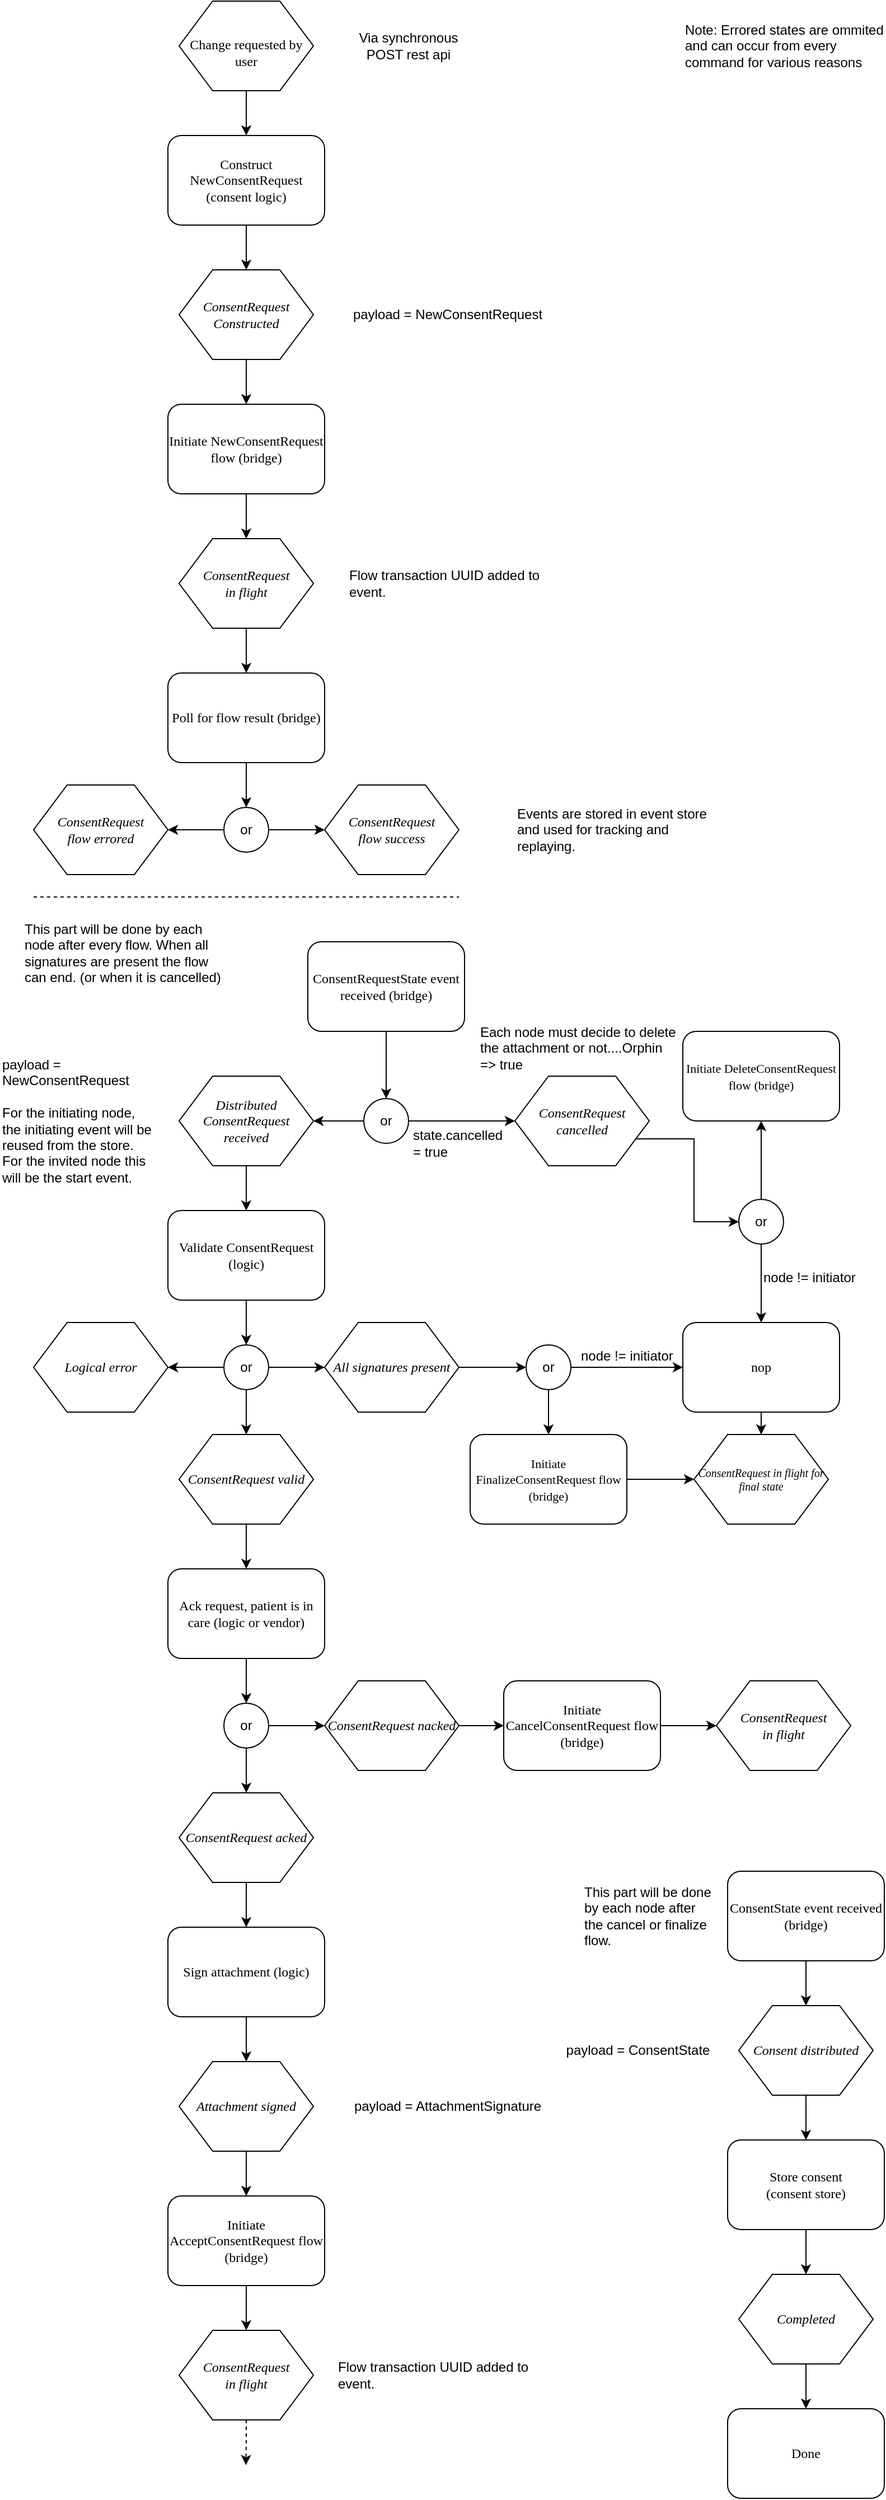 <mxfile version="11.0.7" type="device"><diagram name="Page-1" id="8ce9d11a-91a2-4d17-14d8-a56ed91bf033"><mxGraphModel dx="922" dy="693" grid="1" gridSize="10" guides="1" tooltips="1" connect="1" arrows="1" fold="1" page="1" pageScale="1" pageWidth="827" pageHeight="2500" background="#ffffff" math="0" shadow="0"><root><mxCell id="0"/><mxCell id="1" parent="0"/><mxCell id="Rvei1C0HtWtaNaBflDps-3" style="edgeStyle=orthogonalEdgeStyle;rounded=0;orthogonalLoop=1;jettySize=auto;html=1;exitX=0.5;exitY=1;exitDx=0;exitDy=0;" parent="1" source="17ea667e15c223fc-1" target="17ea667e15c223fc-2" edge="1"><mxGeometry relative="1" as="geometry"/></mxCell><mxCell id="17ea667e15c223fc-1" value="Change requested by user" style="shape=hexagon;perimeter=hexagonPerimeter;whiteSpace=wrap;html=1;rounded=0;shadow=0;labelBackgroundColor=none;strokeColor=#000000;strokeWidth=1;fillColor=#ffffff;fontFamily=Verdana;fontSize=12;fontColor=#000000;align=center;spacingTop=12;" parent="1" vertex="1"><mxGeometry x="170" y="40" width="120" height="80" as="geometry"/></mxCell><mxCell id="Rvei1C0HtWtaNaBflDps-4" style="edgeStyle=orthogonalEdgeStyle;rounded=0;orthogonalLoop=1;jettySize=auto;html=1;exitX=0.5;exitY=1;exitDx=0;exitDy=0;" parent="1" source="17ea667e15c223fc-2" target="17ea667e15c223fc-4" edge="1"><mxGeometry relative="1" as="geometry"/></mxCell><mxCell id="17ea667e15c223fc-2" value="Construct NewConsentRequest (consent logic)" style="rounded=1;whiteSpace=wrap;html=1;shadow=0;labelBackgroundColor=none;strokeColor=#000000;strokeWidth=1;fillColor=#ffffff;fontFamily=Verdana;fontSize=12;fontColor=#000000;align=center;" parent="1" vertex="1"><mxGeometry x="160" y="160" width="140" height="80" as="geometry"/></mxCell><mxCell id="Rvei1C0HtWtaNaBflDps-10" style="edgeStyle=orthogonalEdgeStyle;rounded=0;orthogonalLoop=1;jettySize=auto;html=1;exitX=0.5;exitY=1;exitDx=0;exitDy=0;" parent="1" source="17ea667e15c223fc-4" target="Rvei1C0HtWtaNaBflDps-9" edge="1"><mxGeometry relative="1" as="geometry"/></mxCell><mxCell id="17ea667e15c223fc-4" value="&lt;i&gt;ConsentRequest&lt;br&gt;Constructed&lt;/i&gt;" style="shape=hexagon;perimeter=hexagonPerimeter;whiteSpace=wrap;html=1;rounded=0;shadow=0;labelBackgroundColor=none;strokeColor=#000000;strokeWidth=1;fillColor=#ffffff;fontFamily=Verdana;fontSize=12;fontColor=#000000;align=center;" parent="1" vertex="1"><mxGeometry x="170" y="280" width="120" height="80" as="geometry"/></mxCell><mxCell id="Rvei1C0HtWtaNaBflDps-2" value="Via synchronous POST rest api" style="text;html=1;strokeColor=none;fillColor=none;align=center;verticalAlign=middle;whiteSpace=wrap;rounded=0;" parent="1" vertex="1"><mxGeometry x="320" y="40" width="110" height="80" as="geometry"/></mxCell><mxCell id="Rvei1C0HtWtaNaBflDps-8" value="payload = NewConsentRequest" style="text;html=1;strokeColor=none;fillColor=none;align=center;verticalAlign=middle;whiteSpace=wrap;rounded=0;" parent="1" vertex="1"><mxGeometry x="320" y="280" width="180" height="80" as="geometry"/></mxCell><mxCell id="Rvei1C0HtWtaNaBflDps-12" style="edgeStyle=orthogonalEdgeStyle;rounded=0;orthogonalLoop=1;jettySize=auto;html=1;exitX=0.5;exitY=1;exitDx=0;exitDy=0;" parent="1" source="Rvei1C0HtWtaNaBflDps-9" target="Rvei1C0HtWtaNaBflDps-11" edge="1"><mxGeometry relative="1" as="geometry"/></mxCell><mxCell id="Rvei1C0HtWtaNaBflDps-9" value="Initiate NewConsentRequest flow (bridge)" style="rounded=1;whiteSpace=wrap;html=1;shadow=0;labelBackgroundColor=none;strokeColor=#000000;strokeWidth=1;fillColor=#ffffff;fontFamily=Verdana;fontSize=12;fontColor=#000000;align=center;" parent="1" vertex="1"><mxGeometry x="160" y="400" width="140" height="80" as="geometry"/></mxCell><mxCell id="Rvei1C0HtWtaNaBflDps-15" style="edgeStyle=orthogonalEdgeStyle;rounded=0;orthogonalLoop=1;jettySize=auto;html=1;exitX=0.5;exitY=1;exitDx=0;exitDy=0;" parent="1" source="Rvei1C0HtWtaNaBflDps-11" target="Rvei1C0HtWtaNaBflDps-14" edge="1"><mxGeometry relative="1" as="geometry"/></mxCell><mxCell id="Rvei1C0HtWtaNaBflDps-11" value="&lt;i&gt;ConsentRequest&lt;br&gt;in flight&lt;br&gt;&lt;/i&gt;" style="shape=hexagon;perimeter=hexagonPerimeter;whiteSpace=wrap;html=1;rounded=0;shadow=0;labelBackgroundColor=none;strokeColor=#000000;strokeWidth=1;fillColor=#ffffff;fontFamily=Verdana;fontSize=12;fontColor=#000000;align=center;" parent="1" vertex="1"><mxGeometry x="170" y="520" width="120" height="80" as="geometry"/></mxCell><mxCell id="Rvei1C0HtWtaNaBflDps-13" value="Flow transaction UUID added to event." style="text;html=1;strokeColor=none;fillColor=none;align=left;verticalAlign=middle;whiteSpace=wrap;rounded=0;" parent="1" vertex="1"><mxGeometry x="320" y="520" width="180" height="80" as="geometry"/></mxCell><mxCell id="Rvei1C0HtWtaNaBflDps-17" style="edgeStyle=orthogonalEdgeStyle;rounded=0;orthogonalLoop=1;jettySize=auto;html=1;exitX=0.5;exitY=1;exitDx=0;exitDy=0;" parent="1" source="Rvei1C0HtWtaNaBflDps-14" target="Rvei1C0HtWtaNaBflDps-16" edge="1"><mxGeometry relative="1" as="geometry"/></mxCell><mxCell id="Rvei1C0HtWtaNaBflDps-14" value="Poll for flow result (bridge)" style="rounded=1;whiteSpace=wrap;html=1;shadow=0;labelBackgroundColor=none;strokeColor=#000000;strokeWidth=1;fillColor=#ffffff;fontFamily=Verdana;fontSize=12;fontColor=#000000;align=center;" parent="1" vertex="1"><mxGeometry x="160" y="640" width="140" height="80" as="geometry"/></mxCell><mxCell id="Rvei1C0HtWtaNaBflDps-19" style="edgeStyle=orthogonalEdgeStyle;rounded=0;orthogonalLoop=1;jettySize=auto;html=1;exitX=0;exitY=0.5;exitDx=0;exitDy=0;" parent="1" source="Rvei1C0HtWtaNaBflDps-16" target="Rvei1C0HtWtaNaBflDps-18" edge="1"><mxGeometry relative="1" as="geometry"/></mxCell><mxCell id="Rvei1C0HtWtaNaBflDps-21" style="edgeStyle=orthogonalEdgeStyle;rounded=0;orthogonalLoop=1;jettySize=auto;html=1;exitX=1;exitY=0.5;exitDx=0;exitDy=0;" parent="1" source="Rvei1C0HtWtaNaBflDps-16" target="Rvei1C0HtWtaNaBflDps-20" edge="1"><mxGeometry relative="1" as="geometry"/></mxCell><mxCell id="Rvei1C0HtWtaNaBflDps-16" value="or" style="ellipse;whiteSpace=wrap;html=1;aspect=fixed;align=center;" parent="1" vertex="1"><mxGeometry x="210" y="760" width="40" height="40" as="geometry"/></mxCell><mxCell id="Rvei1C0HtWtaNaBflDps-18" value="&lt;i&gt;ConsentRequest&lt;br&gt;flow errored&lt;br&gt;&lt;/i&gt;" style="shape=hexagon;perimeter=hexagonPerimeter;whiteSpace=wrap;html=1;rounded=0;shadow=0;labelBackgroundColor=none;strokeColor=#000000;strokeWidth=1;fillColor=#ffffff;fontFamily=Verdana;fontSize=12;fontColor=#000000;align=center;" parent="1" vertex="1"><mxGeometry x="40" y="740" width="120" height="80" as="geometry"/></mxCell><mxCell id="Rvei1C0HtWtaNaBflDps-20" value="&lt;i&gt;ConsentRequest&lt;br&gt;flow success&lt;br&gt;&lt;/i&gt;" style="shape=hexagon;perimeter=hexagonPerimeter;whiteSpace=wrap;html=1;rounded=0;shadow=0;labelBackgroundColor=none;strokeColor=#000000;strokeWidth=1;fillColor=#ffffff;fontFamily=Verdana;fontSize=12;fontColor=#000000;align=center;" parent="1" vertex="1"><mxGeometry x="300" y="740" width="120" height="80" as="geometry"/></mxCell><mxCell id="Rvei1C0HtWtaNaBflDps-22" value="Events are stored in event store and used for tracking and replaying.&amp;nbsp;" style="text;html=1;strokeColor=none;fillColor=none;align=left;verticalAlign=middle;whiteSpace=wrap;rounded=0;" parent="1" vertex="1"><mxGeometry x="470" y="740" width="180" height="80" as="geometry"/></mxCell><mxCell id="Rvei1C0HtWtaNaBflDps-23" value="" style="endArrow=none;dashed=1;html=1;" parent="1" edge="1"><mxGeometry width="50" height="50" relative="1" as="geometry"><mxPoint x="40" y="840" as="sourcePoint"/><mxPoint x="420" y="840" as="targetPoint"/></mxGeometry></mxCell><mxCell id="wazElSBkMljoWTx1Igcj-12" style="edgeStyle=orthogonalEdgeStyle;rounded=0;orthogonalLoop=1;jettySize=auto;html=1;exitX=0.5;exitY=1;exitDx=0;exitDy=0;" edge="1" parent="1" source="Rvei1C0HtWtaNaBflDps-24" target="wazElSBkMljoWTx1Igcj-11"><mxGeometry relative="1" as="geometry"/></mxCell><mxCell id="Rvei1C0HtWtaNaBflDps-24" value="ConsentRequestState event received (bridge)" style="rounded=1;whiteSpace=wrap;html=1;shadow=0;labelBackgroundColor=none;strokeColor=#000000;strokeWidth=1;fillColor=#ffffff;fontFamily=Verdana;fontSize=12;fontColor=#000000;align=center;" parent="1" vertex="1"><mxGeometry x="285" y="880" width="140" height="80" as="geometry"/></mxCell><mxCell id="Rvei1C0HtWtaNaBflDps-29" style="edgeStyle=orthogonalEdgeStyle;rounded=0;orthogonalLoop=1;jettySize=auto;html=1;exitX=0.5;exitY=1;exitDx=0;exitDy=0;" parent="1" source="Rvei1C0HtWtaNaBflDps-25" target="Rvei1C0HtWtaNaBflDps-28" edge="1"><mxGeometry relative="1" as="geometry"/></mxCell><mxCell id="Rvei1C0HtWtaNaBflDps-25" value="&lt;i&gt;Distributed ConsentRequest&lt;br&gt;received&lt;br&gt;&lt;/i&gt;" style="shape=hexagon;perimeter=hexagonPerimeter;whiteSpace=wrap;html=1;rounded=0;shadow=0;labelBackgroundColor=none;strokeColor=#000000;strokeWidth=1;fillColor=#ffffff;fontFamily=Verdana;fontSize=12;fontColor=#000000;align=center;" parent="1" vertex="1"><mxGeometry x="170" y="1000" width="120" height="80" as="geometry"/></mxCell><mxCell id="Rvei1C0HtWtaNaBflDps-27" value="payload = NewConsentRequest&lt;br&gt;&lt;br&gt;For the initiating node, the initiating event will be reused from the store. For the invited node this will be the start event." style="text;html=1;strokeColor=none;fillColor=none;align=left;verticalAlign=middle;whiteSpace=wrap;rounded=0;" parent="1" vertex="1"><mxGeometry x="10" y="1000" width="140" height="80" as="geometry"/></mxCell><mxCell id="Rvei1C0HtWtaNaBflDps-31" style="edgeStyle=orthogonalEdgeStyle;rounded=0;orthogonalLoop=1;jettySize=auto;html=1;exitX=0.5;exitY=1;exitDx=0;exitDy=0;" parent="1" source="Rvei1C0HtWtaNaBflDps-28" target="Rvei1C0HtWtaNaBflDps-30" edge="1"><mxGeometry relative="1" as="geometry"/></mxCell><mxCell id="Rvei1C0HtWtaNaBflDps-28" value="Validate ConsentRequest (logic)" style="rounded=1;whiteSpace=wrap;html=1;shadow=0;labelBackgroundColor=none;strokeColor=#000000;strokeWidth=1;fillColor=#ffffff;fontFamily=Verdana;fontSize=12;fontColor=#000000;align=center;" parent="1" vertex="1"><mxGeometry x="160" y="1120" width="140" height="80" as="geometry"/></mxCell><mxCell id="Rvei1C0HtWtaNaBflDps-33" style="edgeStyle=orthogonalEdgeStyle;rounded=0;orthogonalLoop=1;jettySize=auto;html=1;exitX=0;exitY=0.5;exitDx=0;exitDy=0;" parent="1" source="Rvei1C0HtWtaNaBflDps-30" target="Rvei1C0HtWtaNaBflDps-32" edge="1"><mxGeometry relative="1" as="geometry"/></mxCell><mxCell id="Rvei1C0HtWtaNaBflDps-35" style="edgeStyle=orthogonalEdgeStyle;rounded=0;orthogonalLoop=1;jettySize=auto;html=1;exitX=1;exitY=0.5;exitDx=0;exitDy=0;" parent="1" source="Rvei1C0HtWtaNaBflDps-30" target="Rvei1C0HtWtaNaBflDps-34" edge="1"><mxGeometry relative="1" as="geometry"/></mxCell><mxCell id="Rvei1C0HtWtaNaBflDps-37" style="edgeStyle=orthogonalEdgeStyle;rounded=0;orthogonalLoop=1;jettySize=auto;html=1;exitX=0.5;exitY=1;exitDx=0;exitDy=0;" parent="1" source="Rvei1C0HtWtaNaBflDps-30" target="Rvei1C0HtWtaNaBflDps-36" edge="1"><mxGeometry relative="1" as="geometry"/></mxCell><mxCell id="Rvei1C0HtWtaNaBflDps-30" value="or" style="ellipse;whiteSpace=wrap;html=1;aspect=fixed;align=center;" parent="1" vertex="1"><mxGeometry x="210" y="1240" width="40" height="40" as="geometry"/></mxCell><mxCell id="Rvei1C0HtWtaNaBflDps-32" value="&lt;i&gt;Logical error&lt;br&gt;&lt;/i&gt;" style="shape=hexagon;perimeter=hexagonPerimeter;whiteSpace=wrap;html=1;rounded=0;shadow=0;labelBackgroundColor=none;strokeColor=#000000;strokeWidth=1;fillColor=#ffffff;fontFamily=Verdana;fontSize=12;fontColor=#000000;align=center;" parent="1" vertex="1"><mxGeometry x="40" y="1220" width="120" height="80" as="geometry"/></mxCell><mxCell id="Rvei1C0HtWtaNaBflDps-59" style="edgeStyle=orthogonalEdgeStyle;rounded=0;orthogonalLoop=1;jettySize=auto;html=1;exitX=1;exitY=0.5;exitDx=0;exitDy=0;entryX=0;entryY=0.5;entryDx=0;entryDy=0;" parent="1" source="Rvei1C0HtWtaNaBflDps-34" target="Rvei1C0HtWtaNaBflDps-58" edge="1"><mxGeometry relative="1" as="geometry"/></mxCell><mxCell id="Rvei1C0HtWtaNaBflDps-34" value="&lt;i&gt;All signatures present&lt;br&gt;&lt;/i&gt;" style="shape=hexagon;perimeter=hexagonPerimeter;whiteSpace=wrap;html=1;rounded=0;shadow=0;labelBackgroundColor=none;strokeColor=#000000;strokeWidth=1;fillColor=#ffffff;fontFamily=Verdana;fontSize=12;fontColor=#000000;align=center;" parent="1" vertex="1"><mxGeometry x="300" y="1220" width="120" height="80" as="geometry"/></mxCell><mxCell id="Rvei1C0HtWtaNaBflDps-39" style="edgeStyle=orthogonalEdgeStyle;rounded=0;orthogonalLoop=1;jettySize=auto;html=1;exitX=0.5;exitY=1;exitDx=0;exitDy=0;entryX=0.5;entryY=0;entryDx=0;entryDy=0;" parent="1" source="Rvei1C0HtWtaNaBflDps-36" target="Rvei1C0HtWtaNaBflDps-38" edge="1"><mxGeometry relative="1" as="geometry"/></mxCell><mxCell id="Rvei1C0HtWtaNaBflDps-36" value="&lt;i&gt;ConsentRequest valid&lt;br&gt;&lt;/i&gt;" style="shape=hexagon;perimeter=hexagonPerimeter;whiteSpace=wrap;html=1;rounded=0;shadow=0;labelBackgroundColor=none;strokeColor=#000000;strokeWidth=1;fillColor=#ffffff;fontFamily=Verdana;fontSize=12;fontColor=#000000;align=center;" parent="1" vertex="1"><mxGeometry x="170" y="1320" width="120" height="80" as="geometry"/></mxCell><mxCell id="Rvei1C0HtWtaNaBflDps-66" style="edgeStyle=orthogonalEdgeStyle;rounded=0;orthogonalLoop=1;jettySize=auto;html=1;exitX=0.5;exitY=1;exitDx=0;exitDy=0;" parent="1" source="Rvei1C0HtWtaNaBflDps-38" target="Rvei1C0HtWtaNaBflDps-65" edge="1"><mxGeometry relative="1" as="geometry"/></mxCell><mxCell id="Rvei1C0HtWtaNaBflDps-38" value="Ack request, patient is in care (logic or vendor)" style="rounded=1;whiteSpace=wrap;html=1;shadow=0;labelBackgroundColor=none;strokeColor=#000000;strokeWidth=1;fillColor=#ffffff;fontFamily=Verdana;fontSize=12;fontColor=#000000;align=center;" parent="1" vertex="1"><mxGeometry x="160" y="1440" width="140" height="80" as="geometry"/></mxCell><mxCell id="Rvei1C0HtWtaNaBflDps-43" style="edgeStyle=orthogonalEdgeStyle;rounded=0;orthogonalLoop=1;jettySize=auto;html=1;exitX=0.5;exitY=1;exitDx=0;exitDy=0;" parent="1" source="Rvei1C0HtWtaNaBflDps-40" target="Rvei1C0HtWtaNaBflDps-42" edge="1"><mxGeometry relative="1" as="geometry"/></mxCell><mxCell id="Rvei1C0HtWtaNaBflDps-40" value="&lt;i&gt;ConsentRequest acked&lt;br&gt;&lt;/i&gt;" style="shape=hexagon;perimeter=hexagonPerimeter;whiteSpace=wrap;html=1;rounded=0;shadow=0;labelBackgroundColor=none;strokeColor=#000000;strokeWidth=1;fillColor=#ffffff;fontFamily=Verdana;fontSize=12;fontColor=#000000;align=center;" parent="1" vertex="1"><mxGeometry x="170" y="1640" width="120" height="80" as="geometry"/></mxCell><mxCell id="Rvei1C0HtWtaNaBflDps-45" style="edgeStyle=orthogonalEdgeStyle;rounded=0;orthogonalLoop=1;jettySize=auto;html=1;exitX=0.5;exitY=1;exitDx=0;exitDy=0;" parent="1" source="Rvei1C0HtWtaNaBflDps-42" target="Rvei1C0HtWtaNaBflDps-44" edge="1"><mxGeometry relative="1" as="geometry"/></mxCell><mxCell id="Rvei1C0HtWtaNaBflDps-42" value="Sign attachment (logic)" style="rounded=1;whiteSpace=wrap;html=1;shadow=0;labelBackgroundColor=none;strokeColor=#000000;strokeWidth=1;fillColor=#ffffff;fontFamily=Verdana;fontSize=12;fontColor=#000000;align=center;" parent="1" vertex="1"><mxGeometry x="160" y="1760" width="140" height="80" as="geometry"/></mxCell><mxCell id="Rvei1C0HtWtaNaBflDps-48" style="edgeStyle=orthogonalEdgeStyle;rounded=0;orthogonalLoop=1;jettySize=auto;html=1;exitX=0.5;exitY=1;exitDx=0;exitDy=0;" parent="1" source="Rvei1C0HtWtaNaBflDps-44" target="Rvei1C0HtWtaNaBflDps-47" edge="1"><mxGeometry relative="1" as="geometry"/></mxCell><mxCell id="Rvei1C0HtWtaNaBflDps-44" value="&lt;i&gt;Attachment signed&lt;br&gt;&lt;/i&gt;" style="shape=hexagon;perimeter=hexagonPerimeter;whiteSpace=wrap;html=1;rounded=0;shadow=0;labelBackgroundColor=none;strokeColor=#000000;strokeWidth=1;fillColor=#ffffff;fontFamily=Verdana;fontSize=12;fontColor=#000000;align=center;" parent="1" vertex="1"><mxGeometry x="170" y="1880" width="120" height="80" as="geometry"/></mxCell><mxCell id="Rvei1C0HtWtaNaBflDps-46" value="payload = AttachmentSignature" style="text;html=1;strokeColor=none;fillColor=none;align=center;verticalAlign=middle;whiteSpace=wrap;rounded=0;" parent="1" vertex="1"><mxGeometry x="320" y="1880" width="180" height="80" as="geometry"/></mxCell><mxCell id="Rvei1C0HtWtaNaBflDps-91" style="edgeStyle=orthogonalEdgeStyle;rounded=0;orthogonalLoop=1;jettySize=auto;html=1;exitX=0.5;exitY=1;exitDx=0;exitDy=0;fontSize=10;" parent="1" source="Rvei1C0HtWtaNaBflDps-47" target="Rvei1C0HtWtaNaBflDps-89" edge="1"><mxGeometry relative="1" as="geometry"/></mxCell><mxCell id="Rvei1C0HtWtaNaBflDps-47" value="Initiate AcceptConsentRequest flow (bridge)" style="rounded=1;whiteSpace=wrap;html=1;shadow=0;labelBackgroundColor=none;strokeColor=#000000;strokeWidth=1;fillColor=#ffffff;fontFamily=Verdana;fontSize=12;fontColor=#000000;align=center;" parent="1" vertex="1"><mxGeometry x="160" y="2000" width="140" height="80" as="geometry"/></mxCell><mxCell id="Rvei1C0HtWtaNaBflDps-57" value="This part will be done by each node after every flow. When all signatures are present the flow can end. (or when it is cancelled)" style="text;html=1;strokeColor=none;fillColor=none;align=left;verticalAlign=middle;whiteSpace=wrap;rounded=0;" parent="1" vertex="1"><mxGeometry x="30" y="850" width="180" height="80" as="geometry"/></mxCell><mxCell id="Rvei1C0HtWtaNaBflDps-61" style="edgeStyle=orthogonalEdgeStyle;rounded=0;orthogonalLoop=1;jettySize=auto;html=1;exitX=1;exitY=0.5;exitDx=0;exitDy=0;" parent="1" source="Rvei1C0HtWtaNaBflDps-58" target="Rvei1C0HtWtaNaBflDps-60" edge="1"><mxGeometry relative="1" as="geometry"/></mxCell><mxCell id="Rvei1C0HtWtaNaBflDps-64" style="edgeStyle=orthogonalEdgeStyle;rounded=0;orthogonalLoop=1;jettySize=auto;html=1;exitX=0.5;exitY=1;exitDx=0;exitDy=0;" parent="1" source="Rvei1C0HtWtaNaBflDps-58" target="Rvei1C0HtWtaNaBflDps-63" edge="1"><mxGeometry relative="1" as="geometry"/></mxCell><mxCell id="Rvei1C0HtWtaNaBflDps-58" value="or" style="ellipse;whiteSpace=wrap;html=1;aspect=fixed;align=center;" parent="1" vertex="1"><mxGeometry x="480" y="1240" width="40" height="40" as="geometry"/></mxCell><mxCell id="wazElSBkMljoWTx1Igcj-1" style="edgeStyle=orthogonalEdgeStyle;rounded=0;orthogonalLoop=1;jettySize=auto;html=1;exitX=0.5;exitY=1;exitDx=0;exitDy=0;" edge="1" parent="1" source="Rvei1C0HtWtaNaBflDps-60" target="Rvei1C0HtWtaNaBflDps-72"><mxGeometry relative="1" as="geometry"/></mxCell><mxCell id="Rvei1C0HtWtaNaBflDps-60" value="nop" style="rounded=1;whiteSpace=wrap;html=1;shadow=0;labelBackgroundColor=none;strokeColor=#000000;strokeWidth=1;fillColor=#ffffff;fontFamily=Verdana;fontSize=12;fontColor=#000000;align=center;" parent="1" vertex="1"><mxGeometry x="620" y="1220" width="140" height="80" as="geometry"/></mxCell><mxCell id="Rvei1C0HtWtaNaBflDps-62" value="node != initiator" style="text;html=1;strokeColor=none;fillColor=none;align=left;verticalAlign=middle;whiteSpace=wrap;rounded=0;" parent="1" vertex="1"><mxGeometry x="526.5" y="1240" width="87" height="20" as="geometry"/></mxCell><mxCell id="wazElSBkMljoWTx1Igcj-2" style="edgeStyle=orthogonalEdgeStyle;rounded=0;orthogonalLoop=1;jettySize=auto;html=1;exitX=1;exitY=0.5;exitDx=0;exitDy=0;" edge="1" parent="1" source="Rvei1C0HtWtaNaBflDps-63" target="Rvei1C0HtWtaNaBflDps-72"><mxGeometry relative="1" as="geometry"/></mxCell><mxCell id="Rvei1C0HtWtaNaBflDps-63" value="&lt;font style=&quot;font-size: 11px&quot;&gt;Initiate FinalizeConsentRequest flow (bridge)&lt;/font&gt;" style="rounded=1;whiteSpace=wrap;html=1;shadow=0;labelBackgroundColor=none;strokeColor=#000000;strokeWidth=1;fillColor=#ffffff;fontFamily=Verdana;fontSize=12;fontColor=#000000;align=center;" parent="1" vertex="1"><mxGeometry x="430" y="1320" width="140" height="80" as="geometry"/></mxCell><mxCell id="Rvei1C0HtWtaNaBflDps-67" style="edgeStyle=orthogonalEdgeStyle;rounded=0;orthogonalLoop=1;jettySize=auto;html=1;exitX=0.5;exitY=1;exitDx=0;exitDy=0;" parent="1" source="Rvei1C0HtWtaNaBflDps-65" target="Rvei1C0HtWtaNaBflDps-40" edge="1"><mxGeometry relative="1" as="geometry"/></mxCell><mxCell id="Rvei1C0HtWtaNaBflDps-69" style="edgeStyle=orthogonalEdgeStyle;rounded=0;orthogonalLoop=1;jettySize=auto;html=1;exitX=1;exitY=0.5;exitDx=0;exitDy=0;" parent="1" source="Rvei1C0HtWtaNaBflDps-65" target="Rvei1C0HtWtaNaBflDps-68" edge="1"><mxGeometry relative="1" as="geometry"/></mxCell><mxCell id="Rvei1C0HtWtaNaBflDps-65" value="or" style="ellipse;whiteSpace=wrap;html=1;aspect=fixed;align=center;" parent="1" vertex="1"><mxGeometry x="210" y="1560" width="40" height="40" as="geometry"/></mxCell><mxCell id="wazElSBkMljoWTx1Igcj-3" style="edgeStyle=orthogonalEdgeStyle;rounded=0;orthogonalLoop=1;jettySize=auto;html=1;exitX=1;exitY=0.5;exitDx=0;exitDy=0;" edge="1" parent="1" source="Rvei1C0HtWtaNaBflDps-68" target="Rvei1C0HtWtaNaBflDps-70"><mxGeometry relative="1" as="geometry"/></mxCell><mxCell id="Rvei1C0HtWtaNaBflDps-68" value="&lt;i&gt;ConsentRequest nacked&lt;br&gt;&lt;/i&gt;" style="shape=hexagon;perimeter=hexagonPerimeter;whiteSpace=wrap;html=1;rounded=0;shadow=0;labelBackgroundColor=none;strokeColor=#000000;strokeWidth=1;fillColor=#ffffff;fontFamily=Verdana;fontSize=12;fontColor=#000000;align=center;" parent="1" vertex="1"><mxGeometry x="300" y="1540" width="120" height="80" as="geometry"/></mxCell><mxCell id="wazElSBkMljoWTx1Igcj-10" style="edgeStyle=orthogonalEdgeStyle;rounded=0;orthogonalLoop=1;jettySize=auto;html=1;exitX=1;exitY=0.5;exitDx=0;exitDy=0;" edge="1" parent="1" source="Rvei1C0HtWtaNaBflDps-70" target="wazElSBkMljoWTx1Igcj-9"><mxGeometry relative="1" as="geometry"/></mxCell><mxCell id="Rvei1C0HtWtaNaBflDps-70" value="Initiate CancelConsentRequest flow (bridge)" style="rounded=1;whiteSpace=wrap;html=1;shadow=0;labelBackgroundColor=none;strokeColor=#000000;strokeWidth=1;fillColor=#ffffff;fontFamily=Verdana;fontSize=12;fontColor=#000000;align=center;" parent="1" vertex="1"><mxGeometry x="460" y="1540" width="140" height="80" as="geometry"/></mxCell><mxCell id="Rvei1C0HtWtaNaBflDps-72" value="&lt;i style=&quot;font-size: 10px;&quot;&gt;ConsentRequest in flight for final state&lt;br style=&quot;font-size: 10px;&quot;&gt;&lt;/i&gt;" style="shape=hexagon;perimeter=hexagonPerimeter;whiteSpace=wrap;html=1;rounded=0;shadow=0;labelBackgroundColor=none;strokeColor=#000000;strokeWidth=1;fillColor=#ffffff;fontFamily=Verdana;fontSize=10;fontColor=#000000;align=center;" parent="1" vertex="1"><mxGeometry x="630" y="1320" width="120" height="80" as="geometry"/></mxCell><mxCell id="Rvei1C0HtWtaNaBflDps-79" style="edgeStyle=orthogonalEdgeStyle;rounded=0;orthogonalLoop=1;jettySize=auto;html=1;exitX=0.5;exitY=1;exitDx=0;exitDy=0;fontSize=10;" parent="1" source="Rvei1C0HtWtaNaBflDps-77" target="Rvei1C0HtWtaNaBflDps-78" edge="1"><mxGeometry relative="1" as="geometry"/></mxCell><mxCell id="Rvei1C0HtWtaNaBflDps-77" value="ConsentState event received (bridge)" style="rounded=1;whiteSpace=wrap;html=1;shadow=0;labelBackgroundColor=none;strokeColor=#000000;strokeWidth=1;fillColor=#ffffff;fontFamily=Verdana;fontSize=12;fontColor=#000000;align=center;" parent="1" vertex="1"><mxGeometry x="660" y="1710" width="140" height="80" as="geometry"/></mxCell><mxCell id="Rvei1C0HtWtaNaBflDps-81" style="edgeStyle=orthogonalEdgeStyle;rounded=0;orthogonalLoop=1;jettySize=auto;html=1;exitX=0.5;exitY=1;exitDx=0;exitDy=0;fontSize=10;" parent="1" source="Rvei1C0HtWtaNaBflDps-78" target="Rvei1C0HtWtaNaBflDps-80" edge="1"><mxGeometry relative="1" as="geometry"/></mxCell><mxCell id="Rvei1C0HtWtaNaBflDps-78" value="&lt;i&gt;Consent distributed&lt;br&gt;&lt;/i&gt;" style="shape=hexagon;perimeter=hexagonPerimeter;whiteSpace=wrap;html=1;rounded=0;shadow=0;labelBackgroundColor=none;strokeColor=#000000;strokeWidth=1;fillColor=#ffffff;fontFamily=Verdana;fontSize=12;fontColor=#000000;align=center;" parent="1" vertex="1"><mxGeometry x="670" y="1830" width="120" height="80" as="geometry"/></mxCell><mxCell id="Rvei1C0HtWtaNaBflDps-84" style="edgeStyle=orthogonalEdgeStyle;rounded=0;orthogonalLoop=1;jettySize=auto;html=1;exitX=0.5;exitY=1;exitDx=0;exitDy=0;fontSize=10;" parent="1" source="Rvei1C0HtWtaNaBflDps-80" target="Rvei1C0HtWtaNaBflDps-83" edge="1"><mxGeometry relative="1" as="geometry"/></mxCell><mxCell id="Rvei1C0HtWtaNaBflDps-80" value="Store consent&lt;br&gt;(consent store)" style="rounded=1;whiteSpace=wrap;html=1;shadow=0;labelBackgroundColor=none;strokeColor=#000000;strokeWidth=1;fillColor=#ffffff;fontFamily=Verdana;fontSize=12;fontColor=#000000;align=center;" parent="1" vertex="1"><mxGeometry x="660" y="1950" width="140" height="80" as="geometry"/></mxCell><mxCell id="Rvei1C0HtWtaNaBflDps-82" value="Done" style="rounded=1;whiteSpace=wrap;html=1;shadow=0;labelBackgroundColor=none;strokeColor=#000000;strokeWidth=1;fillColor=#ffffff;fontFamily=Verdana;fontSize=12;fontColor=#000000;align=center;" parent="1" vertex="1"><mxGeometry x="660" y="2190" width="140" height="80" as="geometry"/></mxCell><mxCell id="Rvei1C0HtWtaNaBflDps-85" style="edgeStyle=orthogonalEdgeStyle;rounded=0;orthogonalLoop=1;jettySize=auto;html=1;exitX=0.5;exitY=1;exitDx=0;exitDy=0;fontSize=10;" parent="1" source="Rvei1C0HtWtaNaBflDps-83" target="Rvei1C0HtWtaNaBflDps-82" edge="1"><mxGeometry relative="1" as="geometry"/></mxCell><mxCell id="Rvei1C0HtWtaNaBflDps-83" value="&lt;i&gt;Completed&lt;br&gt;&lt;/i&gt;" style="shape=hexagon;perimeter=hexagonPerimeter;whiteSpace=wrap;html=1;rounded=0;shadow=0;labelBackgroundColor=none;strokeColor=#000000;strokeWidth=1;fillColor=#ffffff;fontFamily=Verdana;fontSize=12;fontColor=#000000;align=center;" parent="1" vertex="1"><mxGeometry x="670" y="2070" width="120" height="80" as="geometry"/></mxCell><mxCell id="Rvei1C0HtWtaNaBflDps-86" value="This part will be done by each node after the cancel or finalize flow." style="text;html=1;strokeColor=none;fillColor=none;align=left;verticalAlign=middle;whiteSpace=wrap;rounded=0;" parent="1" vertex="1"><mxGeometry x="530" y="1710" width="120" height="80" as="geometry"/></mxCell><mxCell id="Rvei1C0HtWtaNaBflDps-87" value="payload = ConsentState" style="text;html=1;strokeColor=none;fillColor=none;align=center;verticalAlign=middle;whiteSpace=wrap;rounded=0;" parent="1" vertex="1"><mxGeometry x="510" y="1830" width="140" height="80" as="geometry"/></mxCell><mxCell id="Rvei1C0HtWtaNaBflDps-88" value="Note: Errored states are ommited and can occur from every command for various reasons" style="text;html=1;strokeColor=none;fillColor=none;align=left;verticalAlign=middle;whiteSpace=wrap;rounded=0;" parent="1" vertex="1"><mxGeometry x="620" y="40" width="180" height="80" as="geometry"/></mxCell><mxCell id="wazElSBkMljoWTx1Igcj-24" style="edgeStyle=orthogonalEdgeStyle;rounded=0;orthogonalLoop=1;jettySize=auto;html=1;exitX=0.5;exitY=1;exitDx=0;exitDy=0;dashed=1;" edge="1" parent="1" source="Rvei1C0HtWtaNaBflDps-89"><mxGeometry relative="1" as="geometry"><mxPoint x="229.667" y="2240.333" as="targetPoint"/></mxGeometry></mxCell><mxCell id="Rvei1C0HtWtaNaBflDps-89" value="&lt;i&gt;ConsentRequest&lt;br&gt;in flight&lt;br&gt;&lt;/i&gt;" style="shape=hexagon;perimeter=hexagonPerimeter;whiteSpace=wrap;html=1;rounded=0;shadow=0;labelBackgroundColor=none;strokeColor=#000000;strokeWidth=1;fillColor=#ffffff;fontFamily=Verdana;fontSize=12;fontColor=#000000;align=center;" parent="1" vertex="1"><mxGeometry x="170" y="2120" width="120" height="80" as="geometry"/></mxCell><mxCell id="Rvei1C0HtWtaNaBflDps-90" value="Flow transaction UUID added to event." style="text;html=1;strokeColor=none;fillColor=none;align=left;verticalAlign=middle;whiteSpace=wrap;rounded=0;" parent="1" vertex="1"><mxGeometry x="310" y="2120" width="180" height="80" as="geometry"/></mxCell><mxCell id="wazElSBkMljoWTx1Igcj-4" style="edgeStyle=orthogonalEdgeStyle;rounded=0;orthogonalLoop=1;jettySize=auto;html=1;exitX=0;exitY=0.5;exitDx=0;exitDy=0;" edge="1" parent="1" target="wazElSBkMljoWTx1Igcj-7"><mxGeometry relative="1" as="geometry"><mxPoint x="469.667" y="1470.333" as="sourcePoint"/></mxGeometry></mxCell><mxCell id="wazElSBkMljoWTx1Igcj-5" style="edgeStyle=orthogonalEdgeStyle;rounded=0;orthogonalLoop=1;jettySize=auto;html=1;exitX=1;exitY=0.5;exitDx=0;exitDy=0;" edge="1" parent="1" source="wazElSBkMljoWTx1Igcj-6"><mxGeometry relative="1" as="geometry"><mxPoint x="560.25" y="1470.333" as="targetPoint"/></mxGeometry></mxCell><mxCell id="wazElSBkMljoWTx1Igcj-9" value="&lt;i&gt;ConsentRequest&lt;br&gt;in flight&lt;br&gt;&lt;/i&gt;" style="shape=hexagon;perimeter=hexagonPerimeter;whiteSpace=wrap;html=1;rounded=0;shadow=0;labelBackgroundColor=none;strokeColor=#000000;strokeWidth=1;fillColor=#ffffff;fontFamily=Verdana;fontSize=12;fontColor=#000000;align=center;" vertex="1" parent="1"><mxGeometry x="650" y="1540" width="120" height="80" as="geometry"/></mxCell><mxCell id="wazElSBkMljoWTx1Igcj-13" style="edgeStyle=orthogonalEdgeStyle;rounded=0;orthogonalLoop=1;jettySize=auto;html=1;exitX=0;exitY=0.5;exitDx=0;exitDy=0;" edge="1" parent="1" source="wazElSBkMljoWTx1Igcj-11" target="Rvei1C0HtWtaNaBflDps-25"><mxGeometry relative="1" as="geometry"/></mxCell><mxCell id="wazElSBkMljoWTx1Igcj-15" style="edgeStyle=orthogonalEdgeStyle;rounded=0;orthogonalLoop=1;jettySize=auto;html=1;exitX=1;exitY=0.5;exitDx=0;exitDy=0;" edge="1" parent="1" source="wazElSBkMljoWTx1Igcj-11" target="wazElSBkMljoWTx1Igcj-14"><mxGeometry relative="1" as="geometry"/></mxCell><mxCell id="wazElSBkMljoWTx1Igcj-11" value="or" style="ellipse;whiteSpace=wrap;html=1;aspect=fixed;align=center;" vertex="1" parent="1"><mxGeometry x="335" y="1020" width="40" height="40" as="geometry"/></mxCell><mxCell id="wazElSBkMljoWTx1Igcj-19" style="edgeStyle=orthogonalEdgeStyle;rounded=0;orthogonalLoop=1;jettySize=auto;html=1;exitX=1;exitY=0.75;exitDx=0;exitDy=0;entryX=0;entryY=0.5;entryDx=0;entryDy=0;" edge="1" parent="1" source="wazElSBkMljoWTx1Igcj-14" target="wazElSBkMljoWTx1Igcj-18"><mxGeometry relative="1" as="geometry"/></mxCell><mxCell id="wazElSBkMljoWTx1Igcj-14" value="&lt;i&gt;ConsentRequest cancelled&lt;br&gt;&lt;/i&gt;" style="shape=hexagon;perimeter=hexagonPerimeter;whiteSpace=wrap;html=1;rounded=0;shadow=0;labelBackgroundColor=none;strokeColor=#000000;strokeWidth=1;fillColor=#ffffff;fontFamily=Verdana;fontSize=12;fontColor=#000000;align=center;" vertex="1" parent="1"><mxGeometry x="470" y="1000" width="120" height="80" as="geometry"/></mxCell><mxCell id="wazElSBkMljoWTx1Igcj-16" value="Each node must decide to delete the attachment or not....Orphin =&amp;gt; true" style="text;html=1;strokeColor=none;fillColor=none;align=left;verticalAlign=middle;whiteSpace=wrap;rounded=0;" vertex="1" parent="1"><mxGeometry x="436.5" y="950" width="180" height="50" as="geometry"/></mxCell><mxCell id="wazElSBkMljoWTx1Igcj-17" value="state.cancelled = true" style="text;html=1;strokeColor=none;fillColor=none;align=left;verticalAlign=middle;whiteSpace=wrap;rounded=0;" vertex="1" parent="1"><mxGeometry x="376.5" y="1050" width="87" height="20" as="geometry"/></mxCell><mxCell id="wazElSBkMljoWTx1Igcj-20" style="edgeStyle=orthogonalEdgeStyle;rounded=0;orthogonalLoop=1;jettySize=auto;html=1;exitX=0.5;exitY=1;exitDx=0;exitDy=0;" edge="1" parent="1" source="wazElSBkMljoWTx1Igcj-18" target="Rvei1C0HtWtaNaBflDps-60"><mxGeometry relative="1" as="geometry"/></mxCell><mxCell id="wazElSBkMljoWTx1Igcj-22" style="edgeStyle=orthogonalEdgeStyle;rounded=0;orthogonalLoop=1;jettySize=auto;html=1;exitX=0.5;exitY=0;exitDx=0;exitDy=0;" edge="1" parent="1" source="wazElSBkMljoWTx1Igcj-18" target="wazElSBkMljoWTx1Igcj-21"><mxGeometry relative="1" as="geometry"/></mxCell><mxCell id="wazElSBkMljoWTx1Igcj-18" value="or" style="ellipse;whiteSpace=wrap;html=1;aspect=fixed;align=center;" vertex="1" parent="1"><mxGeometry x="670" y="1110" width="40" height="40" as="geometry"/></mxCell><mxCell id="wazElSBkMljoWTx1Igcj-21" value="&lt;font style=&quot;font-size: 11px&quot;&gt;Initiate DeleteConsentRequest flow (bridge)&lt;/font&gt;" style="rounded=1;whiteSpace=wrap;html=1;shadow=0;labelBackgroundColor=none;strokeColor=#000000;strokeWidth=1;fillColor=#ffffff;fontFamily=Verdana;fontSize=12;fontColor=#000000;align=center;" vertex="1" parent="1"><mxGeometry x="620" y="960" width="140" height="80" as="geometry"/></mxCell><mxCell id="wazElSBkMljoWTx1Igcj-23" value="node != initiator" style="text;html=1;strokeColor=none;fillColor=none;align=left;verticalAlign=middle;whiteSpace=wrap;rounded=0;" vertex="1" parent="1"><mxGeometry x="690" y="1170" width="87" height="20" as="geometry"/></mxCell></root></mxGraphModel></diagram></mxfile>